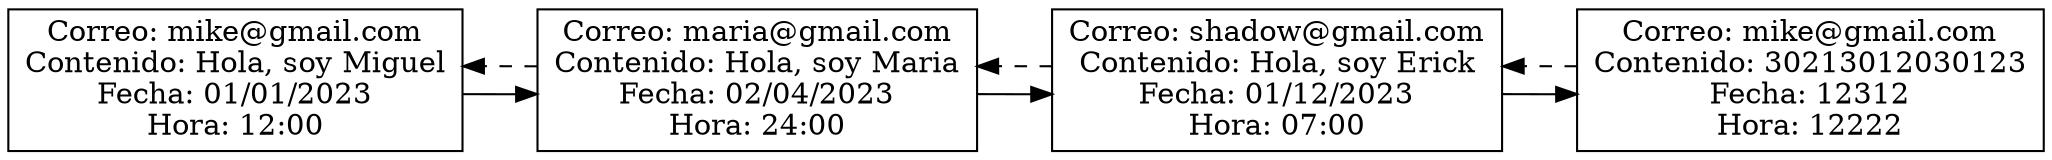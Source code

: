 digraph G {
node [shape=record];
rankdir=LR;
node0 [label="{Correo: mike@gmail.com\nContenido: Hola, soy Miguel\nFecha: 01/01/2023\nHora: 12:00}"];
node1 [label="{Correo: maria@gmail.com\nContenido: Hola, soy Maria\nFecha: 02/04/2023\nHora: 24:00}"];
node2 [label="{Correo: shadow@gmail.com\nContenido: Hola, soy Erick\nFecha: 01/12/2023\nHora: 07:00}"];
node3 [label="{Correo: mike@gmail.com\nContenido: 30213012030123\nFecha: 12312\nHora: 12222}"];
node0 -> node1;
node1 -> node2;
node1 -> node0 [style=dashed];
node2 -> node3;
node2 -> node1 [style=dashed];
node3 -> node2 [style=dashed];
}
